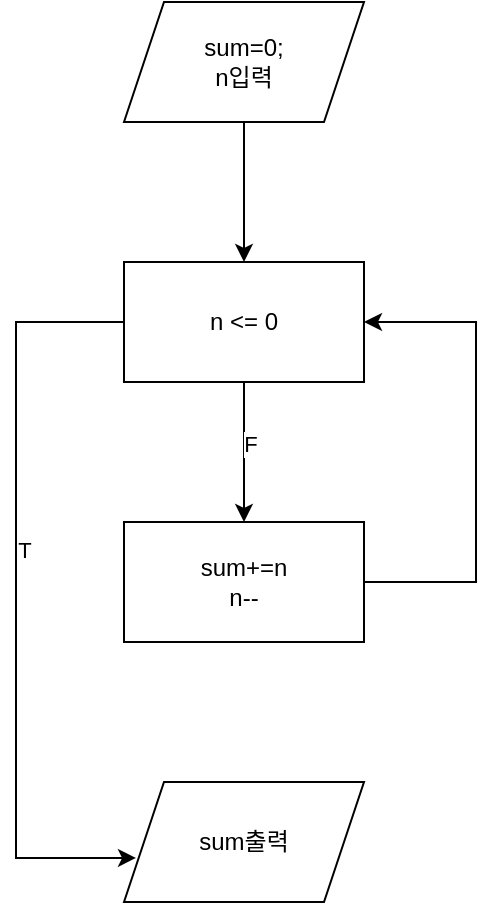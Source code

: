 <mxfile version="24.0.5" type="device">
  <diagram name="페이지-1" id="ZRwfyYr6JcPOX1SVvn0f">
    <mxGraphModel dx="1434" dy="746" grid="1" gridSize="10" guides="1" tooltips="1" connect="1" arrows="1" fold="1" page="1" pageScale="1" pageWidth="827" pageHeight="1169" math="0" shadow="0">
      <root>
        <mxCell id="0" />
        <mxCell id="1" parent="0" />
        <mxCell id="B0CWcxHPSsxoQ7KmdjxV-5" style="edgeStyle=orthogonalEdgeStyle;rounded=0;orthogonalLoop=1;jettySize=auto;html=1;exitX=0.5;exitY=1;exitDx=0;exitDy=0;entryX=0.5;entryY=0;entryDx=0;entryDy=0;" edge="1" parent="1" source="B0CWcxHPSsxoQ7KmdjxV-1" target="B0CWcxHPSsxoQ7KmdjxV-2">
          <mxGeometry relative="1" as="geometry" />
        </mxCell>
        <mxCell id="B0CWcxHPSsxoQ7KmdjxV-1" value="sum=0;&lt;div&gt;n입력&lt;/div&gt;" style="shape=parallelogram;perimeter=parallelogramPerimeter;whiteSpace=wrap;html=1;fixedSize=1;" vertex="1" parent="1">
          <mxGeometry x="354" y="70" width="120" height="60" as="geometry" />
        </mxCell>
        <mxCell id="B0CWcxHPSsxoQ7KmdjxV-6" style="edgeStyle=orthogonalEdgeStyle;rounded=0;orthogonalLoop=1;jettySize=auto;html=1;exitX=0.5;exitY=1;exitDx=0;exitDy=0;entryX=0.5;entryY=0;entryDx=0;entryDy=0;" edge="1" parent="1" source="B0CWcxHPSsxoQ7KmdjxV-2" target="B0CWcxHPSsxoQ7KmdjxV-3">
          <mxGeometry relative="1" as="geometry" />
        </mxCell>
        <mxCell id="B0CWcxHPSsxoQ7KmdjxV-9" value="F" style="edgeLabel;html=1;align=center;verticalAlign=middle;resizable=0;points=[];" vertex="1" connectable="0" parent="B0CWcxHPSsxoQ7KmdjxV-6">
          <mxGeometry x="-0.114" y="3" relative="1" as="geometry">
            <mxPoint as="offset" />
          </mxGeometry>
        </mxCell>
        <mxCell id="B0CWcxHPSsxoQ7KmdjxV-2" value="n &amp;lt;= 0" style="rounded=0;whiteSpace=wrap;html=1;" vertex="1" parent="1">
          <mxGeometry x="354" y="200" width="120" height="60" as="geometry" />
        </mxCell>
        <mxCell id="B0CWcxHPSsxoQ7KmdjxV-8" style="edgeStyle=orthogonalEdgeStyle;rounded=0;orthogonalLoop=1;jettySize=auto;html=1;exitX=1;exitY=0.5;exitDx=0;exitDy=0;entryX=1;entryY=0.5;entryDx=0;entryDy=0;" edge="1" parent="1" source="B0CWcxHPSsxoQ7KmdjxV-3" target="B0CWcxHPSsxoQ7KmdjxV-2">
          <mxGeometry relative="1" as="geometry">
            <Array as="points">
              <mxPoint x="530" y="360" />
              <mxPoint x="530" y="230" />
            </Array>
          </mxGeometry>
        </mxCell>
        <mxCell id="B0CWcxHPSsxoQ7KmdjxV-3" value="sum+=n&lt;div&gt;n--&lt;/div&gt;" style="rounded=0;whiteSpace=wrap;html=1;" vertex="1" parent="1">
          <mxGeometry x="354" y="330" width="120" height="60" as="geometry" />
        </mxCell>
        <mxCell id="B0CWcxHPSsxoQ7KmdjxV-4" value="sum출력" style="shape=parallelogram;perimeter=parallelogramPerimeter;whiteSpace=wrap;html=1;fixedSize=1;" vertex="1" parent="1">
          <mxGeometry x="354" y="460" width="120" height="60" as="geometry" />
        </mxCell>
        <mxCell id="B0CWcxHPSsxoQ7KmdjxV-7" style="edgeStyle=orthogonalEdgeStyle;rounded=0;orthogonalLoop=1;jettySize=auto;html=1;exitX=0;exitY=0.5;exitDx=0;exitDy=0;entryX=0.05;entryY=0.633;entryDx=0;entryDy=0;entryPerimeter=0;" edge="1" parent="1" source="B0CWcxHPSsxoQ7KmdjxV-2" target="B0CWcxHPSsxoQ7KmdjxV-4">
          <mxGeometry relative="1" as="geometry">
            <Array as="points">
              <mxPoint x="300" y="230" />
              <mxPoint x="300" y="498" />
            </Array>
          </mxGeometry>
        </mxCell>
        <mxCell id="B0CWcxHPSsxoQ7KmdjxV-10" value="T" style="edgeLabel;html=1;align=center;verticalAlign=middle;resizable=0;points=[];" vertex="1" connectable="0" parent="B0CWcxHPSsxoQ7KmdjxV-7">
          <mxGeometry x="-0.12" y="4" relative="1" as="geometry">
            <mxPoint as="offset" />
          </mxGeometry>
        </mxCell>
      </root>
    </mxGraphModel>
  </diagram>
</mxfile>
